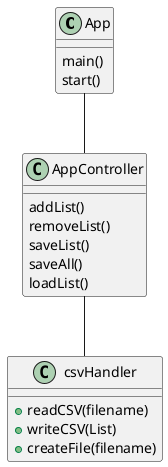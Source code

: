 @startuml
'https://plantuml.com/sequence-diagram

class App{
    main()
    start()
}
class AppController{
    addList()
    removeList()
    saveList()
    saveAll()
    loadList()

}
class csvHandler {
    + readCSV(filename)
    + writeCSV(List)
    + createFile(filename)
}
App -- AppController
AppController -- csvHandler
@enduml